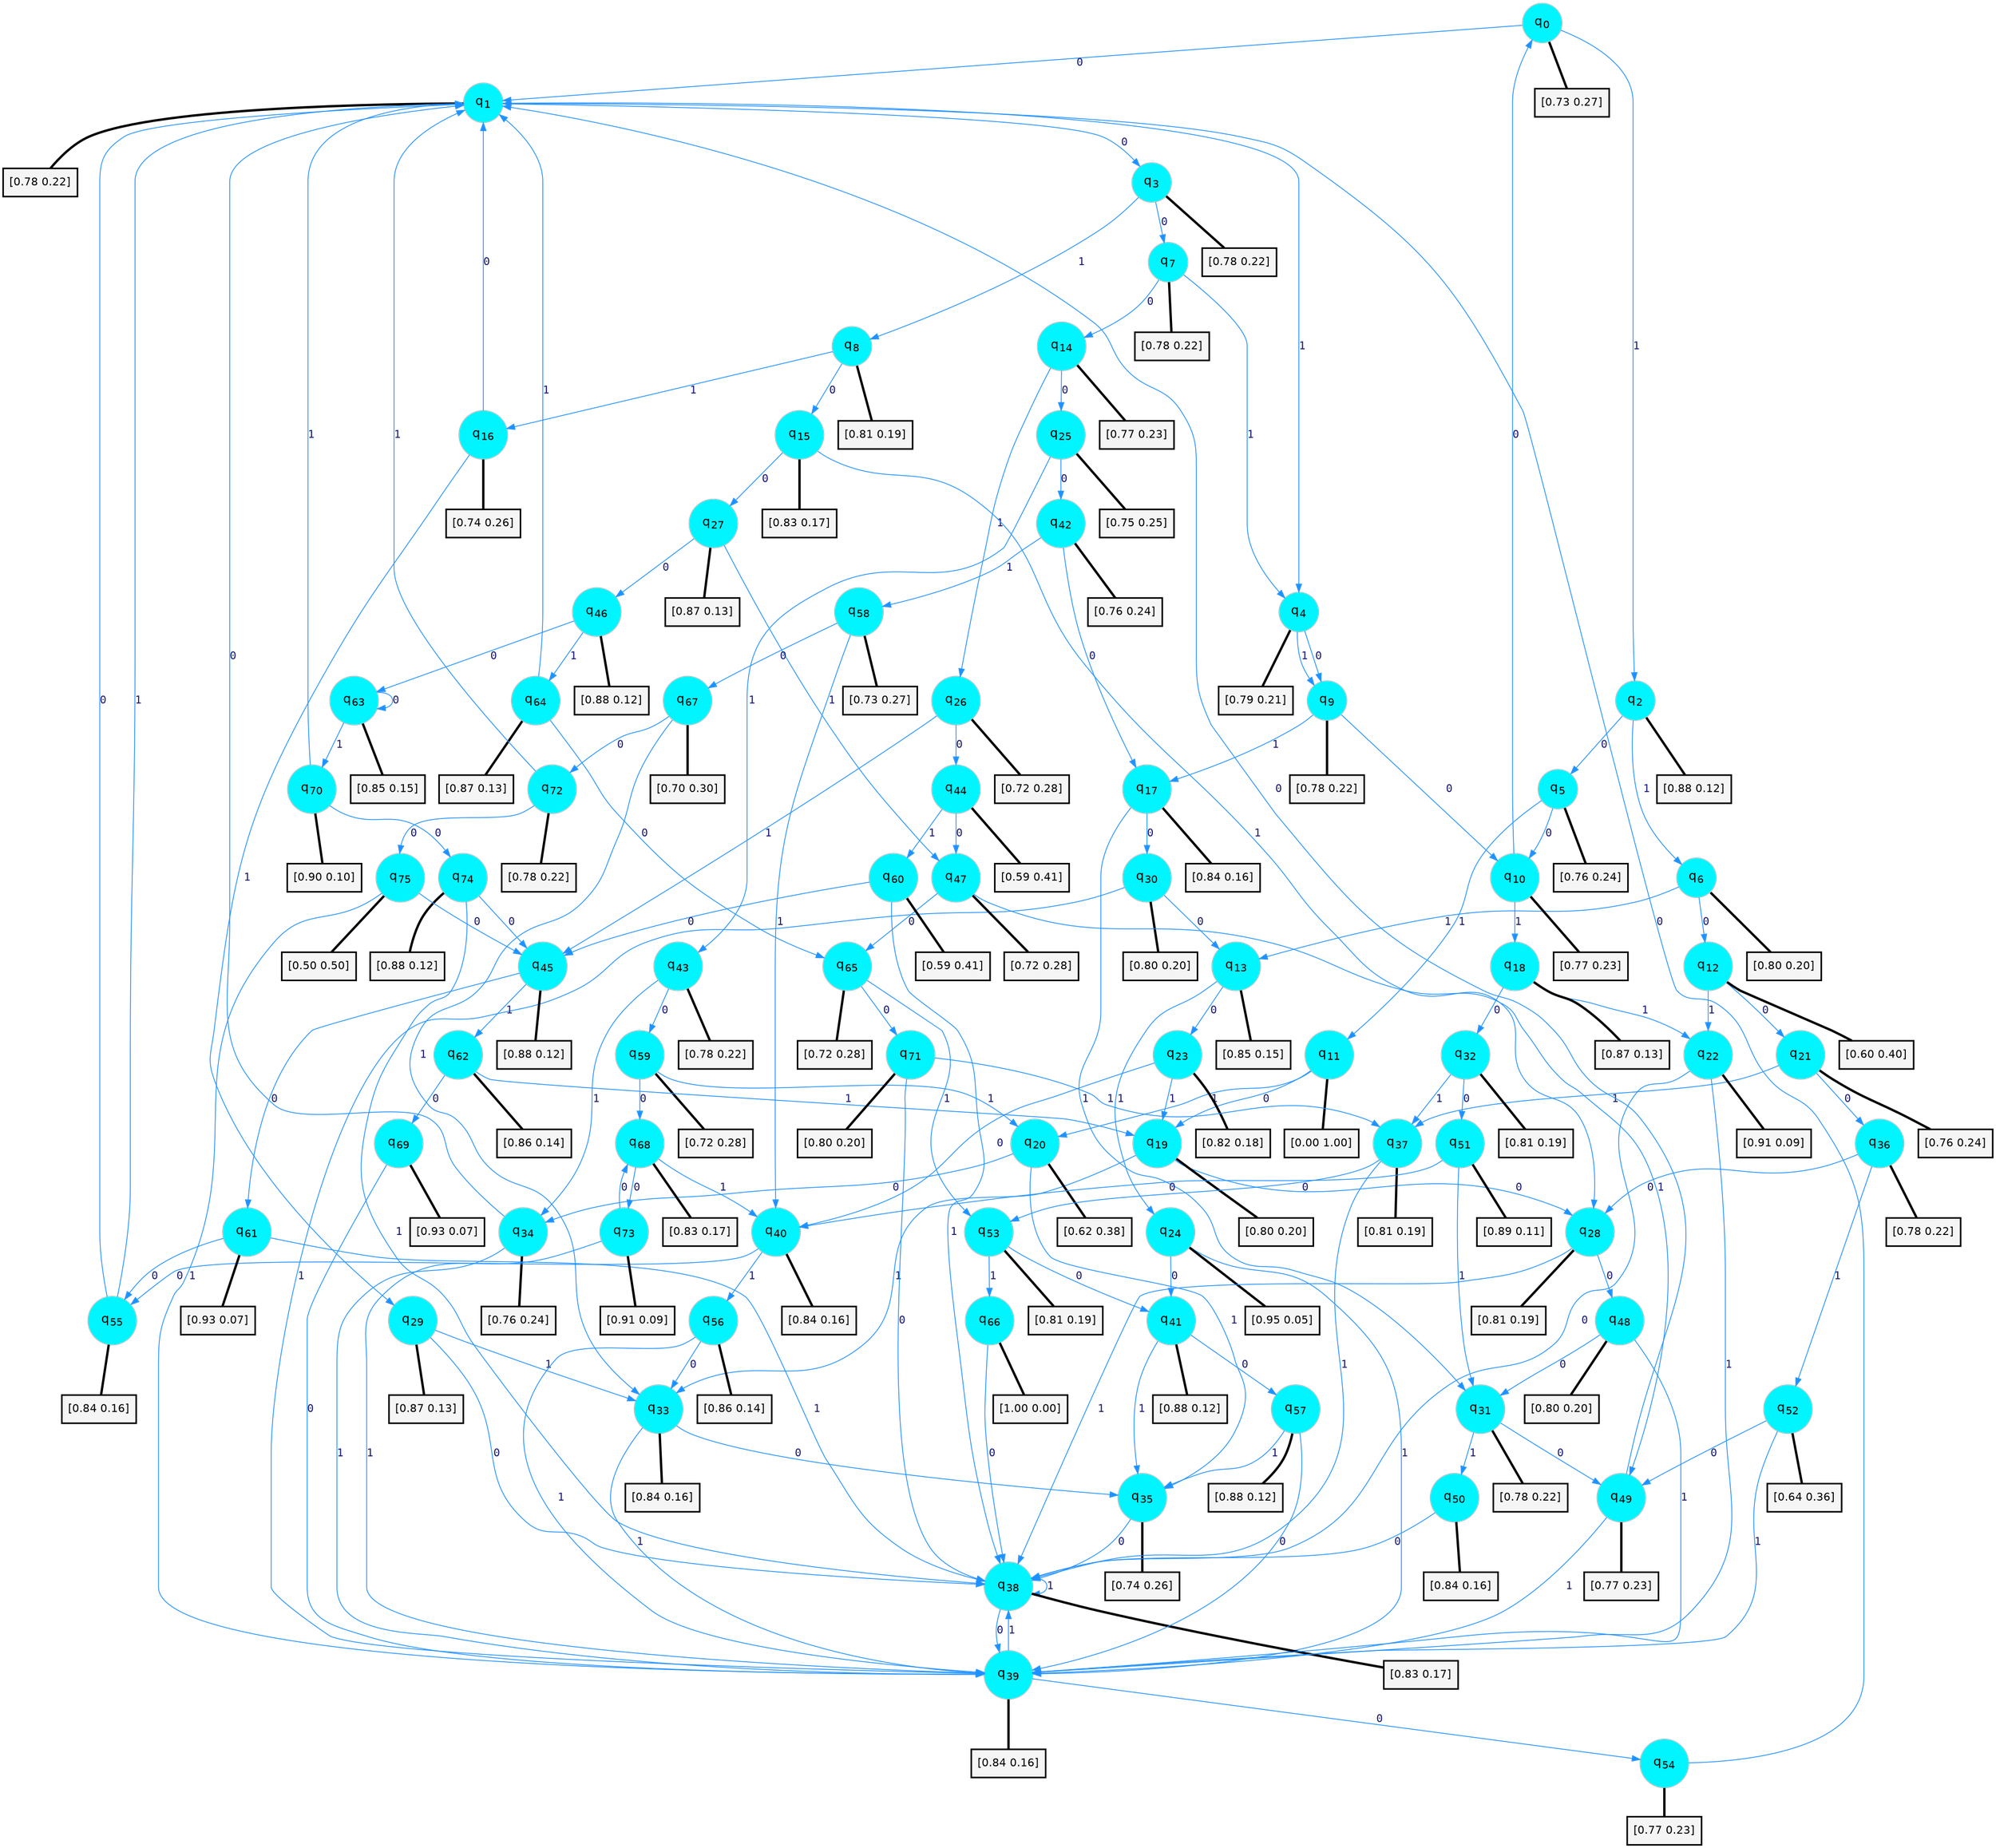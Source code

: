digraph G {
graph [
bgcolor=transparent, dpi=300, rankdir=TD, size="40,25"];
node [
color=gray, fillcolor=turquoise1, fontcolor=black, fontname=Helvetica, fontsize=16, fontweight=bold, shape=circle, style=filled];
edge [
arrowsize=1, color=dodgerblue1, fontcolor=midnightblue, fontname=courier, fontweight=bold, penwidth=1, style=solid, weight=20];
0[label=<q<SUB>0</SUB>>];
1[label=<q<SUB>1</SUB>>];
2[label=<q<SUB>2</SUB>>];
3[label=<q<SUB>3</SUB>>];
4[label=<q<SUB>4</SUB>>];
5[label=<q<SUB>5</SUB>>];
6[label=<q<SUB>6</SUB>>];
7[label=<q<SUB>7</SUB>>];
8[label=<q<SUB>8</SUB>>];
9[label=<q<SUB>9</SUB>>];
10[label=<q<SUB>10</SUB>>];
11[label=<q<SUB>11</SUB>>];
12[label=<q<SUB>12</SUB>>];
13[label=<q<SUB>13</SUB>>];
14[label=<q<SUB>14</SUB>>];
15[label=<q<SUB>15</SUB>>];
16[label=<q<SUB>16</SUB>>];
17[label=<q<SUB>17</SUB>>];
18[label=<q<SUB>18</SUB>>];
19[label=<q<SUB>19</SUB>>];
20[label=<q<SUB>20</SUB>>];
21[label=<q<SUB>21</SUB>>];
22[label=<q<SUB>22</SUB>>];
23[label=<q<SUB>23</SUB>>];
24[label=<q<SUB>24</SUB>>];
25[label=<q<SUB>25</SUB>>];
26[label=<q<SUB>26</SUB>>];
27[label=<q<SUB>27</SUB>>];
28[label=<q<SUB>28</SUB>>];
29[label=<q<SUB>29</SUB>>];
30[label=<q<SUB>30</SUB>>];
31[label=<q<SUB>31</SUB>>];
32[label=<q<SUB>32</SUB>>];
33[label=<q<SUB>33</SUB>>];
34[label=<q<SUB>34</SUB>>];
35[label=<q<SUB>35</SUB>>];
36[label=<q<SUB>36</SUB>>];
37[label=<q<SUB>37</SUB>>];
38[label=<q<SUB>38</SUB>>];
39[label=<q<SUB>39</SUB>>];
40[label=<q<SUB>40</SUB>>];
41[label=<q<SUB>41</SUB>>];
42[label=<q<SUB>42</SUB>>];
43[label=<q<SUB>43</SUB>>];
44[label=<q<SUB>44</SUB>>];
45[label=<q<SUB>45</SUB>>];
46[label=<q<SUB>46</SUB>>];
47[label=<q<SUB>47</SUB>>];
48[label=<q<SUB>48</SUB>>];
49[label=<q<SUB>49</SUB>>];
50[label=<q<SUB>50</SUB>>];
51[label=<q<SUB>51</SUB>>];
52[label=<q<SUB>52</SUB>>];
53[label=<q<SUB>53</SUB>>];
54[label=<q<SUB>54</SUB>>];
55[label=<q<SUB>55</SUB>>];
56[label=<q<SUB>56</SUB>>];
57[label=<q<SUB>57</SUB>>];
58[label=<q<SUB>58</SUB>>];
59[label=<q<SUB>59</SUB>>];
60[label=<q<SUB>60</SUB>>];
61[label=<q<SUB>61</SUB>>];
62[label=<q<SUB>62</SUB>>];
63[label=<q<SUB>63</SUB>>];
64[label=<q<SUB>64</SUB>>];
65[label=<q<SUB>65</SUB>>];
66[label=<q<SUB>66</SUB>>];
67[label=<q<SUB>67</SUB>>];
68[label=<q<SUB>68</SUB>>];
69[label=<q<SUB>69</SUB>>];
70[label=<q<SUB>70</SUB>>];
71[label=<q<SUB>71</SUB>>];
72[label=<q<SUB>72</SUB>>];
73[label=<q<SUB>73</SUB>>];
74[label=<q<SUB>74</SUB>>];
75[label=<q<SUB>75</SUB>>];
76[label="[0.73 0.27]", shape=box,fontcolor=black, fontname=Helvetica, fontsize=14, penwidth=2, fillcolor=whitesmoke,color=black];
77[label="[0.78 0.22]", shape=box,fontcolor=black, fontname=Helvetica, fontsize=14, penwidth=2, fillcolor=whitesmoke,color=black];
78[label="[0.88 0.12]", shape=box,fontcolor=black, fontname=Helvetica, fontsize=14, penwidth=2, fillcolor=whitesmoke,color=black];
79[label="[0.78 0.22]", shape=box,fontcolor=black, fontname=Helvetica, fontsize=14, penwidth=2, fillcolor=whitesmoke,color=black];
80[label="[0.79 0.21]", shape=box,fontcolor=black, fontname=Helvetica, fontsize=14, penwidth=2, fillcolor=whitesmoke,color=black];
81[label="[0.76 0.24]", shape=box,fontcolor=black, fontname=Helvetica, fontsize=14, penwidth=2, fillcolor=whitesmoke,color=black];
82[label="[0.80 0.20]", shape=box,fontcolor=black, fontname=Helvetica, fontsize=14, penwidth=2, fillcolor=whitesmoke,color=black];
83[label="[0.78 0.22]", shape=box,fontcolor=black, fontname=Helvetica, fontsize=14, penwidth=2, fillcolor=whitesmoke,color=black];
84[label="[0.81 0.19]", shape=box,fontcolor=black, fontname=Helvetica, fontsize=14, penwidth=2, fillcolor=whitesmoke,color=black];
85[label="[0.78 0.22]", shape=box,fontcolor=black, fontname=Helvetica, fontsize=14, penwidth=2, fillcolor=whitesmoke,color=black];
86[label="[0.77 0.23]", shape=box,fontcolor=black, fontname=Helvetica, fontsize=14, penwidth=2, fillcolor=whitesmoke,color=black];
87[label="[0.00 1.00]", shape=box,fontcolor=black, fontname=Helvetica, fontsize=14, penwidth=2, fillcolor=whitesmoke,color=black];
88[label="[0.60 0.40]", shape=box,fontcolor=black, fontname=Helvetica, fontsize=14, penwidth=2, fillcolor=whitesmoke,color=black];
89[label="[0.85 0.15]", shape=box,fontcolor=black, fontname=Helvetica, fontsize=14, penwidth=2, fillcolor=whitesmoke,color=black];
90[label="[0.77 0.23]", shape=box,fontcolor=black, fontname=Helvetica, fontsize=14, penwidth=2, fillcolor=whitesmoke,color=black];
91[label="[0.83 0.17]", shape=box,fontcolor=black, fontname=Helvetica, fontsize=14, penwidth=2, fillcolor=whitesmoke,color=black];
92[label="[0.74 0.26]", shape=box,fontcolor=black, fontname=Helvetica, fontsize=14, penwidth=2, fillcolor=whitesmoke,color=black];
93[label="[0.84 0.16]", shape=box,fontcolor=black, fontname=Helvetica, fontsize=14, penwidth=2, fillcolor=whitesmoke,color=black];
94[label="[0.87 0.13]", shape=box,fontcolor=black, fontname=Helvetica, fontsize=14, penwidth=2, fillcolor=whitesmoke,color=black];
95[label="[0.80 0.20]", shape=box,fontcolor=black, fontname=Helvetica, fontsize=14, penwidth=2, fillcolor=whitesmoke,color=black];
96[label="[0.62 0.38]", shape=box,fontcolor=black, fontname=Helvetica, fontsize=14, penwidth=2, fillcolor=whitesmoke,color=black];
97[label="[0.76 0.24]", shape=box,fontcolor=black, fontname=Helvetica, fontsize=14, penwidth=2, fillcolor=whitesmoke,color=black];
98[label="[0.91 0.09]", shape=box,fontcolor=black, fontname=Helvetica, fontsize=14, penwidth=2, fillcolor=whitesmoke,color=black];
99[label="[0.82 0.18]", shape=box,fontcolor=black, fontname=Helvetica, fontsize=14, penwidth=2, fillcolor=whitesmoke,color=black];
100[label="[0.95 0.05]", shape=box,fontcolor=black, fontname=Helvetica, fontsize=14, penwidth=2, fillcolor=whitesmoke,color=black];
101[label="[0.75 0.25]", shape=box,fontcolor=black, fontname=Helvetica, fontsize=14, penwidth=2, fillcolor=whitesmoke,color=black];
102[label="[0.72 0.28]", shape=box,fontcolor=black, fontname=Helvetica, fontsize=14, penwidth=2, fillcolor=whitesmoke,color=black];
103[label="[0.87 0.13]", shape=box,fontcolor=black, fontname=Helvetica, fontsize=14, penwidth=2, fillcolor=whitesmoke,color=black];
104[label="[0.81 0.19]", shape=box,fontcolor=black, fontname=Helvetica, fontsize=14, penwidth=2, fillcolor=whitesmoke,color=black];
105[label="[0.87 0.13]", shape=box,fontcolor=black, fontname=Helvetica, fontsize=14, penwidth=2, fillcolor=whitesmoke,color=black];
106[label="[0.80 0.20]", shape=box,fontcolor=black, fontname=Helvetica, fontsize=14, penwidth=2, fillcolor=whitesmoke,color=black];
107[label="[0.78 0.22]", shape=box,fontcolor=black, fontname=Helvetica, fontsize=14, penwidth=2, fillcolor=whitesmoke,color=black];
108[label="[0.81 0.19]", shape=box,fontcolor=black, fontname=Helvetica, fontsize=14, penwidth=2, fillcolor=whitesmoke,color=black];
109[label="[0.84 0.16]", shape=box,fontcolor=black, fontname=Helvetica, fontsize=14, penwidth=2, fillcolor=whitesmoke,color=black];
110[label="[0.76 0.24]", shape=box,fontcolor=black, fontname=Helvetica, fontsize=14, penwidth=2, fillcolor=whitesmoke,color=black];
111[label="[0.74 0.26]", shape=box,fontcolor=black, fontname=Helvetica, fontsize=14, penwidth=2, fillcolor=whitesmoke,color=black];
112[label="[0.78 0.22]", shape=box,fontcolor=black, fontname=Helvetica, fontsize=14, penwidth=2, fillcolor=whitesmoke,color=black];
113[label="[0.81 0.19]", shape=box,fontcolor=black, fontname=Helvetica, fontsize=14, penwidth=2, fillcolor=whitesmoke,color=black];
114[label="[0.83 0.17]", shape=box,fontcolor=black, fontname=Helvetica, fontsize=14, penwidth=2, fillcolor=whitesmoke,color=black];
115[label="[0.84 0.16]", shape=box,fontcolor=black, fontname=Helvetica, fontsize=14, penwidth=2, fillcolor=whitesmoke,color=black];
116[label="[0.84 0.16]", shape=box,fontcolor=black, fontname=Helvetica, fontsize=14, penwidth=2, fillcolor=whitesmoke,color=black];
117[label="[0.88 0.12]", shape=box,fontcolor=black, fontname=Helvetica, fontsize=14, penwidth=2, fillcolor=whitesmoke,color=black];
118[label="[0.76 0.24]", shape=box,fontcolor=black, fontname=Helvetica, fontsize=14, penwidth=2, fillcolor=whitesmoke,color=black];
119[label="[0.78 0.22]", shape=box,fontcolor=black, fontname=Helvetica, fontsize=14, penwidth=2, fillcolor=whitesmoke,color=black];
120[label="[0.59 0.41]", shape=box,fontcolor=black, fontname=Helvetica, fontsize=14, penwidth=2, fillcolor=whitesmoke,color=black];
121[label="[0.88 0.12]", shape=box,fontcolor=black, fontname=Helvetica, fontsize=14, penwidth=2, fillcolor=whitesmoke,color=black];
122[label="[0.88 0.12]", shape=box,fontcolor=black, fontname=Helvetica, fontsize=14, penwidth=2, fillcolor=whitesmoke,color=black];
123[label="[0.72 0.28]", shape=box,fontcolor=black, fontname=Helvetica, fontsize=14, penwidth=2, fillcolor=whitesmoke,color=black];
124[label="[0.80 0.20]", shape=box,fontcolor=black, fontname=Helvetica, fontsize=14, penwidth=2, fillcolor=whitesmoke,color=black];
125[label="[0.77 0.23]", shape=box,fontcolor=black, fontname=Helvetica, fontsize=14, penwidth=2, fillcolor=whitesmoke,color=black];
126[label="[0.84 0.16]", shape=box,fontcolor=black, fontname=Helvetica, fontsize=14, penwidth=2, fillcolor=whitesmoke,color=black];
127[label="[0.89 0.11]", shape=box,fontcolor=black, fontname=Helvetica, fontsize=14, penwidth=2, fillcolor=whitesmoke,color=black];
128[label="[0.64 0.36]", shape=box,fontcolor=black, fontname=Helvetica, fontsize=14, penwidth=2, fillcolor=whitesmoke,color=black];
129[label="[0.81 0.19]", shape=box,fontcolor=black, fontname=Helvetica, fontsize=14, penwidth=2, fillcolor=whitesmoke,color=black];
130[label="[0.77 0.23]", shape=box,fontcolor=black, fontname=Helvetica, fontsize=14, penwidth=2, fillcolor=whitesmoke,color=black];
131[label="[0.84 0.16]", shape=box,fontcolor=black, fontname=Helvetica, fontsize=14, penwidth=2, fillcolor=whitesmoke,color=black];
132[label="[0.86 0.14]", shape=box,fontcolor=black, fontname=Helvetica, fontsize=14, penwidth=2, fillcolor=whitesmoke,color=black];
133[label="[0.88 0.12]", shape=box,fontcolor=black, fontname=Helvetica, fontsize=14, penwidth=2, fillcolor=whitesmoke,color=black];
134[label="[0.73 0.27]", shape=box,fontcolor=black, fontname=Helvetica, fontsize=14, penwidth=2, fillcolor=whitesmoke,color=black];
135[label="[0.72 0.28]", shape=box,fontcolor=black, fontname=Helvetica, fontsize=14, penwidth=2, fillcolor=whitesmoke,color=black];
136[label="[0.59 0.41]", shape=box,fontcolor=black, fontname=Helvetica, fontsize=14, penwidth=2, fillcolor=whitesmoke,color=black];
137[label="[0.93 0.07]", shape=box,fontcolor=black, fontname=Helvetica, fontsize=14, penwidth=2, fillcolor=whitesmoke,color=black];
138[label="[0.86 0.14]", shape=box,fontcolor=black, fontname=Helvetica, fontsize=14, penwidth=2, fillcolor=whitesmoke,color=black];
139[label="[0.85 0.15]", shape=box,fontcolor=black, fontname=Helvetica, fontsize=14, penwidth=2, fillcolor=whitesmoke,color=black];
140[label="[0.87 0.13]", shape=box,fontcolor=black, fontname=Helvetica, fontsize=14, penwidth=2, fillcolor=whitesmoke,color=black];
141[label="[0.72 0.28]", shape=box,fontcolor=black, fontname=Helvetica, fontsize=14, penwidth=2, fillcolor=whitesmoke,color=black];
142[label="[1.00 0.00]", shape=box,fontcolor=black, fontname=Helvetica, fontsize=14, penwidth=2, fillcolor=whitesmoke,color=black];
143[label="[0.70 0.30]", shape=box,fontcolor=black, fontname=Helvetica, fontsize=14, penwidth=2, fillcolor=whitesmoke,color=black];
144[label="[0.83 0.17]", shape=box,fontcolor=black, fontname=Helvetica, fontsize=14, penwidth=2, fillcolor=whitesmoke,color=black];
145[label="[0.93 0.07]", shape=box,fontcolor=black, fontname=Helvetica, fontsize=14, penwidth=2, fillcolor=whitesmoke,color=black];
146[label="[0.90 0.10]", shape=box,fontcolor=black, fontname=Helvetica, fontsize=14, penwidth=2, fillcolor=whitesmoke,color=black];
147[label="[0.80 0.20]", shape=box,fontcolor=black, fontname=Helvetica, fontsize=14, penwidth=2, fillcolor=whitesmoke,color=black];
148[label="[0.78 0.22]", shape=box,fontcolor=black, fontname=Helvetica, fontsize=14, penwidth=2, fillcolor=whitesmoke,color=black];
149[label="[0.91 0.09]", shape=box,fontcolor=black, fontname=Helvetica, fontsize=14, penwidth=2, fillcolor=whitesmoke,color=black];
150[label="[0.88 0.12]", shape=box,fontcolor=black, fontname=Helvetica, fontsize=14, penwidth=2, fillcolor=whitesmoke,color=black];
151[label="[0.50 0.50]", shape=box,fontcolor=black, fontname=Helvetica, fontsize=14, penwidth=2, fillcolor=whitesmoke,color=black];
0->1 [label=0];
0->2 [label=1];
0->76 [arrowhead=none, penwidth=3,color=black];
1->3 [label=0];
1->4 [label=1];
1->77 [arrowhead=none, penwidth=3,color=black];
2->5 [label=0];
2->6 [label=1];
2->78 [arrowhead=none, penwidth=3,color=black];
3->7 [label=0];
3->8 [label=1];
3->79 [arrowhead=none, penwidth=3,color=black];
4->9 [label=0];
4->9 [label=1];
4->80 [arrowhead=none, penwidth=3,color=black];
5->10 [label=0];
5->11 [label=1];
5->81 [arrowhead=none, penwidth=3,color=black];
6->12 [label=0];
6->13 [label=1];
6->82 [arrowhead=none, penwidth=3,color=black];
7->14 [label=0];
7->4 [label=1];
7->83 [arrowhead=none, penwidth=3,color=black];
8->15 [label=0];
8->16 [label=1];
8->84 [arrowhead=none, penwidth=3,color=black];
9->10 [label=0];
9->17 [label=1];
9->85 [arrowhead=none, penwidth=3,color=black];
10->0 [label=0];
10->18 [label=1];
10->86 [arrowhead=none, penwidth=3,color=black];
11->19 [label=0];
11->20 [label=1];
11->87 [arrowhead=none, penwidth=3,color=black];
12->21 [label=0];
12->22 [label=1];
12->88 [arrowhead=none, penwidth=3,color=black];
13->23 [label=0];
13->24 [label=1];
13->89 [arrowhead=none, penwidth=3,color=black];
14->25 [label=0];
14->26 [label=1];
14->90 [arrowhead=none, penwidth=3,color=black];
15->27 [label=0];
15->28 [label=1];
15->91 [arrowhead=none, penwidth=3,color=black];
16->1 [label=0];
16->29 [label=1];
16->92 [arrowhead=none, penwidth=3,color=black];
17->30 [label=0];
17->31 [label=1];
17->93 [arrowhead=none, penwidth=3,color=black];
18->32 [label=0];
18->22 [label=1];
18->94 [arrowhead=none, penwidth=3,color=black];
19->28 [label=0];
19->33 [label=1];
19->95 [arrowhead=none, penwidth=3,color=black];
20->34 [label=0];
20->35 [label=1];
20->96 [arrowhead=none, penwidth=3,color=black];
21->36 [label=0];
21->37 [label=1];
21->97 [arrowhead=none, penwidth=3,color=black];
22->38 [label=0];
22->39 [label=1];
22->98 [arrowhead=none, penwidth=3,color=black];
23->40 [label=0];
23->19 [label=1];
23->99 [arrowhead=none, penwidth=3,color=black];
24->41 [label=0];
24->39 [label=1];
24->100 [arrowhead=none, penwidth=3,color=black];
25->42 [label=0];
25->43 [label=1];
25->101 [arrowhead=none, penwidth=3,color=black];
26->44 [label=0];
26->45 [label=1];
26->102 [arrowhead=none, penwidth=3,color=black];
27->46 [label=0];
27->47 [label=1];
27->103 [arrowhead=none, penwidth=3,color=black];
28->48 [label=0];
28->38 [label=1];
28->104 [arrowhead=none, penwidth=3,color=black];
29->38 [label=0];
29->33 [label=1];
29->105 [arrowhead=none, penwidth=3,color=black];
30->13 [label=0];
30->39 [label=1];
30->106 [arrowhead=none, penwidth=3,color=black];
31->49 [label=0];
31->50 [label=1];
31->107 [arrowhead=none, penwidth=3,color=black];
32->51 [label=0];
32->37 [label=1];
32->108 [arrowhead=none, penwidth=3,color=black];
33->35 [label=0];
33->39 [label=1];
33->109 [arrowhead=none, penwidth=3,color=black];
34->1 [label=0];
34->39 [label=1];
34->110 [arrowhead=none, penwidth=3,color=black];
35->38 [label=0];
35->111 [arrowhead=none, penwidth=3,color=black];
36->28 [label=0];
36->52 [label=1];
36->112 [arrowhead=none, penwidth=3,color=black];
37->53 [label=0];
37->38 [label=1];
37->113 [arrowhead=none, penwidth=3,color=black];
38->39 [label=0];
38->38 [label=1];
38->114 [arrowhead=none, penwidth=3,color=black];
39->54 [label=0];
39->38 [label=1];
39->115 [arrowhead=none, penwidth=3,color=black];
40->55 [label=0];
40->56 [label=1];
40->116 [arrowhead=none, penwidth=3,color=black];
41->57 [label=0];
41->35 [label=1];
41->117 [arrowhead=none, penwidth=3,color=black];
42->17 [label=0];
42->58 [label=1];
42->118 [arrowhead=none, penwidth=3,color=black];
43->59 [label=0];
43->34 [label=1];
43->119 [arrowhead=none, penwidth=3,color=black];
44->47 [label=0];
44->60 [label=1];
44->120 [arrowhead=none, penwidth=3,color=black];
45->61 [label=0];
45->62 [label=1];
45->121 [arrowhead=none, penwidth=3,color=black];
46->63 [label=0];
46->64 [label=1];
46->122 [arrowhead=none, penwidth=3,color=black];
47->65 [label=0];
47->49 [label=1];
47->123 [arrowhead=none, penwidth=3,color=black];
48->31 [label=0];
48->39 [label=1];
48->124 [arrowhead=none, penwidth=3,color=black];
49->1 [label=0];
49->39 [label=1];
49->125 [arrowhead=none, penwidth=3,color=black];
50->38 [label=0];
50->126 [arrowhead=none, penwidth=3,color=black];
51->40 [label=0];
51->31 [label=1];
51->127 [arrowhead=none, penwidth=3,color=black];
52->49 [label=0];
52->39 [label=1];
52->128 [arrowhead=none, penwidth=3,color=black];
53->41 [label=0];
53->66 [label=1];
53->129 [arrowhead=none, penwidth=3,color=black];
54->1 [label=0];
54->130 [arrowhead=none, penwidth=3,color=black];
55->1 [label=0];
55->1 [label=1];
55->131 [arrowhead=none, penwidth=3,color=black];
56->33 [label=0];
56->39 [label=1];
56->132 [arrowhead=none, penwidth=3,color=black];
57->39 [label=0];
57->35 [label=1];
57->133 [arrowhead=none, penwidth=3,color=black];
58->67 [label=0];
58->40 [label=1];
58->134 [arrowhead=none, penwidth=3,color=black];
59->68 [label=0];
59->20 [label=1];
59->135 [arrowhead=none, penwidth=3,color=black];
60->45 [label=0];
60->38 [label=1];
60->136 [arrowhead=none, penwidth=3,color=black];
61->55 [label=0];
61->38 [label=1];
61->137 [arrowhead=none, penwidth=3,color=black];
62->69 [label=0];
62->19 [label=1];
62->138 [arrowhead=none, penwidth=3,color=black];
63->63 [label=0];
63->70 [label=1];
63->139 [arrowhead=none, penwidth=3,color=black];
64->65 [label=0];
64->1 [label=1];
64->140 [arrowhead=none, penwidth=3,color=black];
65->71 [label=0];
65->53 [label=1];
65->141 [arrowhead=none, penwidth=3,color=black];
66->38 [label=0];
66->142 [arrowhead=none, penwidth=3,color=black];
67->72 [label=0];
67->33 [label=1];
67->143 [arrowhead=none, penwidth=3,color=black];
68->73 [label=0];
68->40 [label=1];
68->144 [arrowhead=none, penwidth=3,color=black];
69->39 [label=0];
69->145 [arrowhead=none, penwidth=3,color=black];
70->74 [label=0];
70->1 [label=1];
70->146 [arrowhead=none, penwidth=3,color=black];
71->38 [label=0];
71->37 [label=1];
71->147 [arrowhead=none, penwidth=3,color=black];
72->75 [label=0];
72->1 [label=1];
72->148 [arrowhead=none, penwidth=3,color=black];
73->68 [label=0];
73->39 [label=1];
73->149 [arrowhead=none, penwidth=3,color=black];
74->45 [label=0];
74->38 [label=1];
74->150 [arrowhead=none, penwidth=3,color=black];
75->45 [label=0];
75->39 [label=1];
75->151 [arrowhead=none, penwidth=3,color=black];
}
